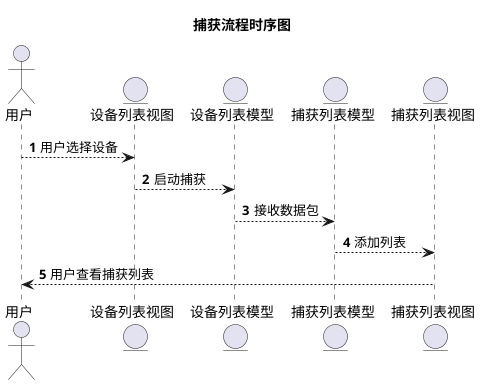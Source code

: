 ﻿@startuml
'https://plantuml.com/sequence-diagram

autonumber

title 捕获流程时序图 

Actor 用户 as User
Entity 设备列表视图 as DeviceView
Entity 设备列表模型 as DeviceModel
Entity 捕获列表模型 as CaptureModel
Entity 捕获列表视图 as CaptureView

User --> DeviceView: 用户选择设备
DeviceView --> DeviceModel: 启动捕获
DeviceModel --> CaptureModel: 接收数据包
CaptureModel --> CaptureView: 添加列表
CaptureView --> User: 用户查看捕获列表


@enduml